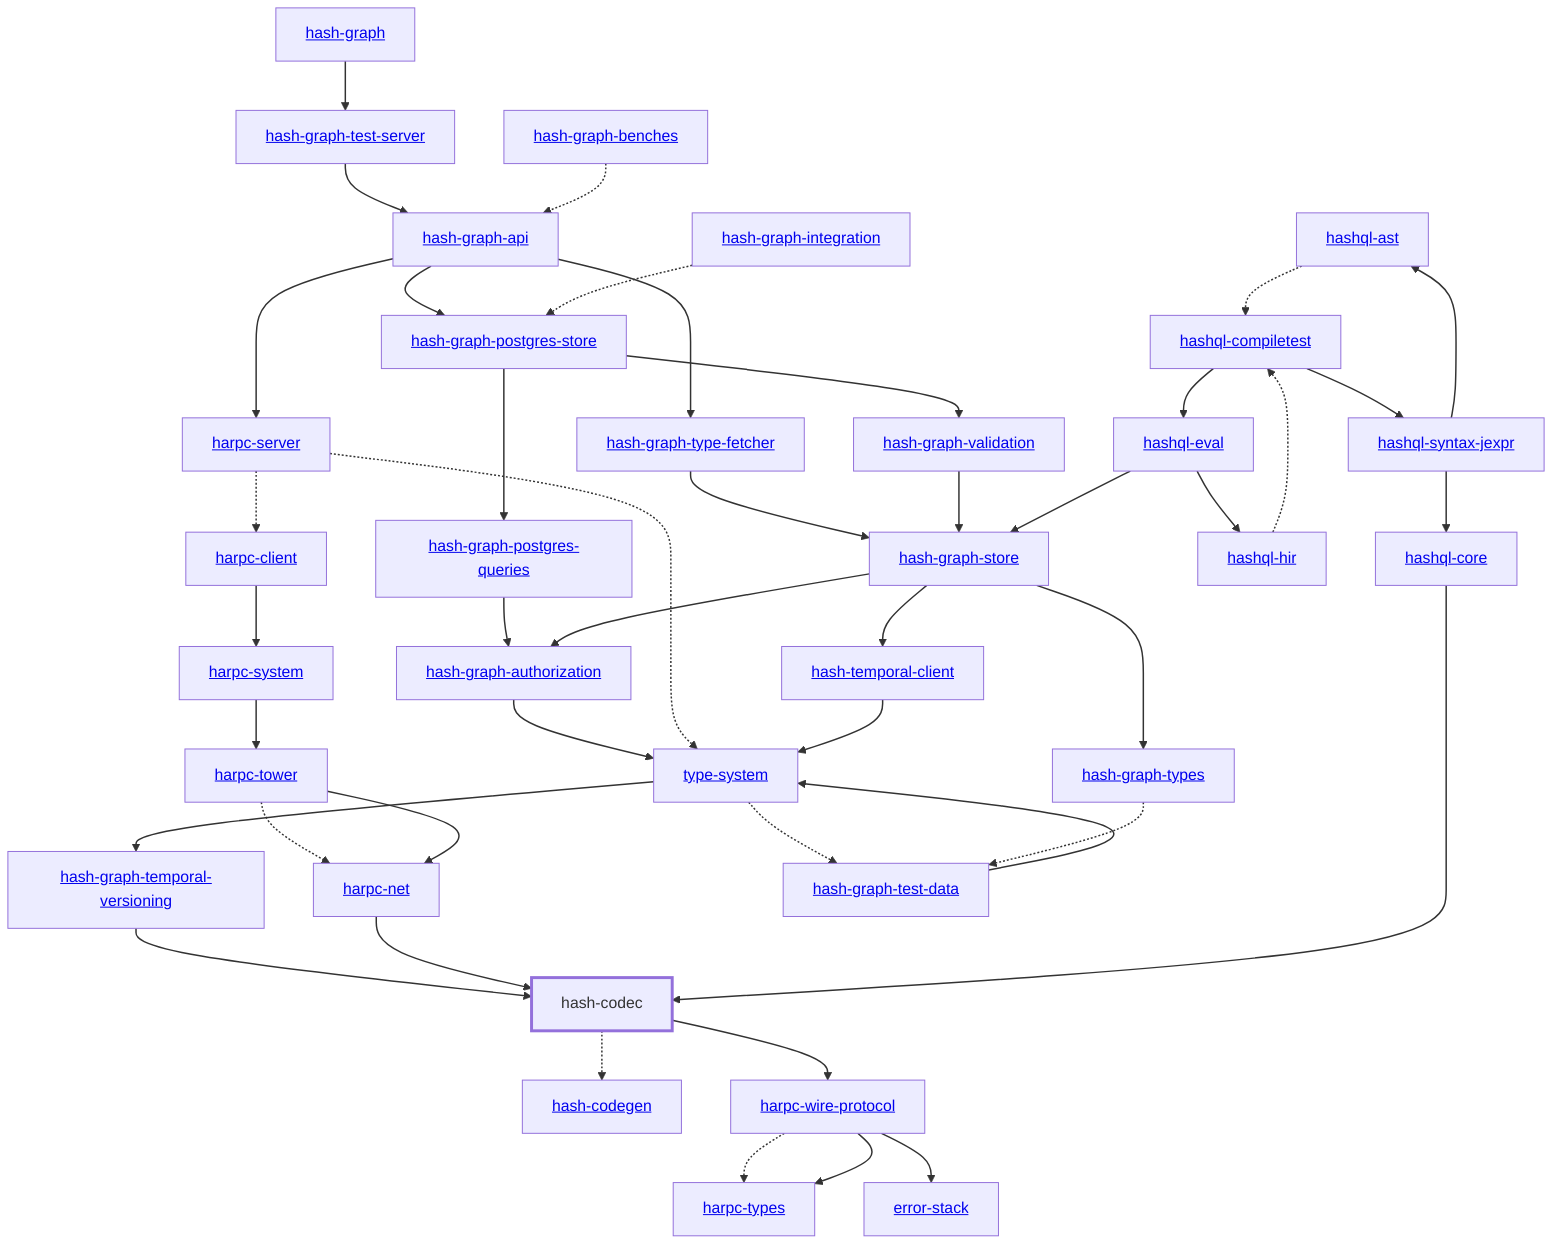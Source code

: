 graph TD
    linkStyle default stroke-width:1.5px
    classDef default stroke-width:1px
    classDef root stroke-width:3px
    classDef dev stroke-width:1px
    classDef build stroke-width:1px
    %% Legend
    %% --> : Normal dependency
    %% -.-> : Dev dependency
    %% ---> : Build dependency
    0[<a href="../hash_graph">hash-graph</a>]
    1[<a href="../type_system">type-system</a>]
    2[hash-codec]
    class 2 root
    3[<a href="../hash_codegen">hash-codegen</a>]
    4[<a href="../hash_graph_api">hash-graph-api</a>]
    5[<a href="../hash_graph_authorization">hash-graph-authorization</a>]
    6[<a href="../hash_graph_postgres_queries">hash-graph-postgres-queries</a>]
    7[<a href="../hash_graph_postgres_store">hash-graph-postgres-store</a>]
    8[<a href="../hash_graph_store">hash-graph-store</a>]
    9[<a href="../hash_graph_temporal_versioning">hash-graph-temporal-versioning</a>]
    10[<a href="../hash_graph_test_server">hash-graph-test-server</a>]
    11[<a href="../hash_graph_type_fetcher">hash-graph-type-fetcher</a>]
    12[<a href="../hash_graph_types">hash-graph-types</a>]
    13[<a href="../hash_graph_validation">hash-graph-validation</a>]
    14[<a href="../harpc_client">harpc-client</a>]
    15[<a href="../harpc_net">harpc-net</a>]
    16[<a href="../harpc_server">harpc-server</a>]
    17[<a href="../harpc_system">harpc-system</a>]
    18[<a href="../harpc_tower">harpc-tower</a>]
    19[<a href="../harpc_types">harpc-types</a>]
    20[<a href="../harpc_wire_protocol">harpc-wire-protocol</a>]
    21[<a href="../hashql_ast">hashql-ast</a>]
    22[<a href="../hashql_compiletest">hashql-compiletest</a>]
    23[<a href="../hashql_core">hashql-core</a>]
    24[<a href="../hashql_eval">hashql-eval</a>]
    25[<a href="../hashql_hir">hashql-hir</a>]
    26[<a href="../hashql_syntax_jexpr">hashql-syntax-jexpr</a>]
    27[<a href="../hash_temporal_client">hash-temporal-client</a>]
    28[<a href="../error_stack">error-stack</a>]
    29[<a href="../hash_graph_benches">hash-graph-benches</a>]
    30[<a href="../hash_graph_integration">hash-graph-integration</a>]
    31[<a href="../hash_graph_test_data">hash-graph-test-data</a>]
    0 --> 10
    1 --> 9
    1 -.-> 31
    2 -.-> 3
    2 --> 20
    4 --> 7
    4 --> 11
    4 --> 16
    5 --> 1
    6 --> 5
    7 --> 6
    7 --> 13
    8 --> 5
    8 --> 12
    8 --> 27
    9 --> 2
    10 --> 4
    11 --> 8
    12 -.-> 31
    13 --> 8
    14 --> 17
    15 --> 2
    16 -.-> 1
    16 -.-> 14
    17 --> 18
    18 -.-> 15
    18 --> 15
    20 -.-> 19
    20 --> 19
    20 --> 28
    21 -.-> 22
    22 --> 24
    22 --> 26
    23 --> 2
    24 --> 8
    24 --> 25
    25 -.-> 22
    26 --> 21
    26 --> 23
    27 --> 1
    29 -.-> 4
    30 -.-> 7
    31 --> 1